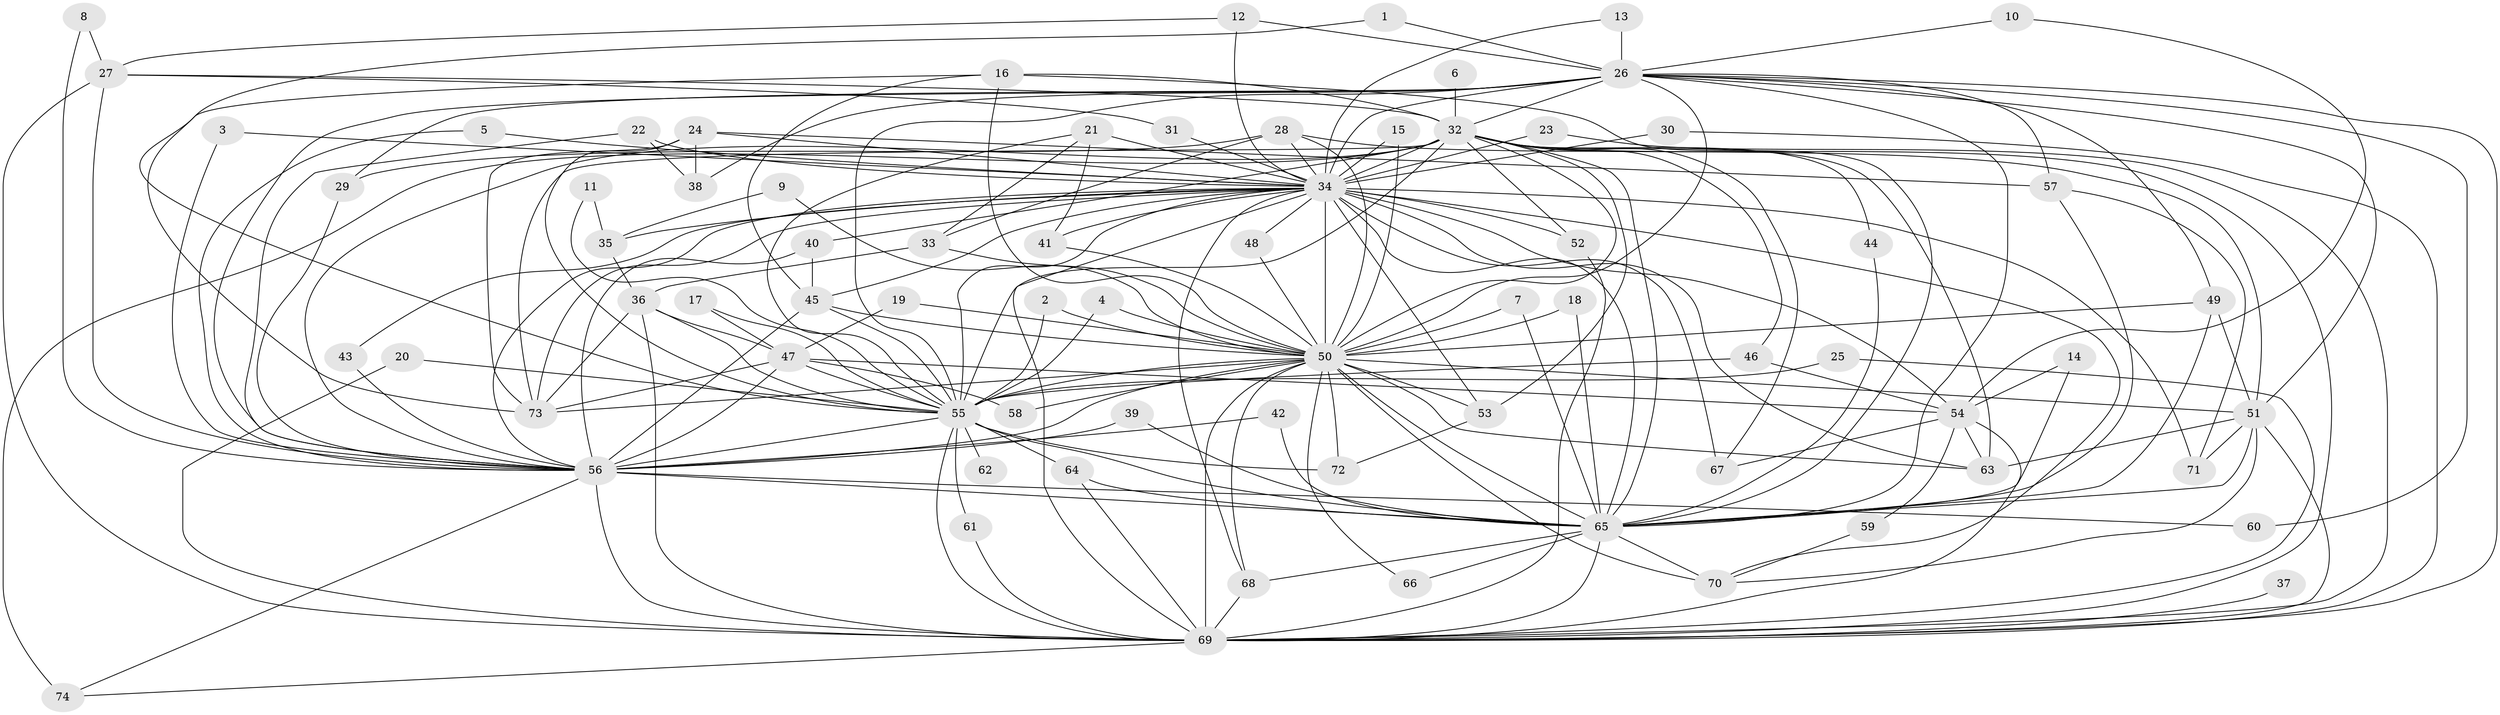 // original degree distribution, {35: 0.006802721088435374, 18: 0.006802721088435374, 23: 0.006802721088435374, 25: 0.006802721088435374, 19: 0.006802721088435374, 27: 0.006802721088435374, 22: 0.006802721088435374, 30: 0.006802721088435374, 33: 0.006802721088435374, 26: 0.006802721088435374, 2: 0.5510204081632653, 3: 0.2108843537414966, 6: 0.006802721088435374, 7: 0.006802721088435374, 5: 0.06802721088435375, 4: 0.07482993197278912, 9: 0.013605442176870748}
// Generated by graph-tools (version 1.1) at 2025/49/03/09/25 03:49:33]
// undirected, 74 vertices, 197 edges
graph export_dot {
graph [start="1"]
  node [color=gray90,style=filled];
  1;
  2;
  3;
  4;
  5;
  6;
  7;
  8;
  9;
  10;
  11;
  12;
  13;
  14;
  15;
  16;
  17;
  18;
  19;
  20;
  21;
  22;
  23;
  24;
  25;
  26;
  27;
  28;
  29;
  30;
  31;
  32;
  33;
  34;
  35;
  36;
  37;
  38;
  39;
  40;
  41;
  42;
  43;
  44;
  45;
  46;
  47;
  48;
  49;
  50;
  51;
  52;
  53;
  54;
  55;
  56;
  57;
  58;
  59;
  60;
  61;
  62;
  63;
  64;
  65;
  66;
  67;
  68;
  69;
  70;
  71;
  72;
  73;
  74;
  1 -- 26 [weight=1.0];
  1 -- 55 [weight=1.0];
  2 -- 50 [weight=1.0];
  2 -- 55 [weight=1.0];
  3 -- 34 [weight=1.0];
  3 -- 56 [weight=1.0];
  4 -- 50 [weight=1.0];
  4 -- 55 [weight=1.0];
  5 -- 34 [weight=1.0];
  5 -- 56 [weight=1.0];
  6 -- 32 [weight=2.0];
  7 -- 50 [weight=1.0];
  7 -- 65 [weight=1.0];
  8 -- 27 [weight=1.0];
  8 -- 56 [weight=1.0];
  9 -- 35 [weight=1.0];
  9 -- 50 [weight=1.0];
  10 -- 26 [weight=1.0];
  10 -- 54 [weight=1.0];
  11 -- 35 [weight=1.0];
  11 -- 55 [weight=1.0];
  12 -- 26 [weight=1.0];
  12 -- 27 [weight=1.0];
  12 -- 34 [weight=1.0];
  13 -- 26 [weight=2.0];
  13 -- 34 [weight=1.0];
  14 -- 54 [weight=1.0];
  14 -- 65 [weight=1.0];
  15 -- 34 [weight=1.0];
  15 -- 50 [weight=1.0];
  16 -- 32 [weight=1.0];
  16 -- 45 [weight=1.0];
  16 -- 50 [weight=1.0];
  16 -- 65 [weight=1.0];
  16 -- 73 [weight=1.0];
  17 -- 47 [weight=1.0];
  17 -- 55 [weight=1.0];
  18 -- 50 [weight=1.0];
  18 -- 65 [weight=1.0];
  19 -- 47 [weight=1.0];
  19 -- 50 [weight=1.0];
  20 -- 55 [weight=1.0];
  20 -- 69 [weight=1.0];
  21 -- 33 [weight=1.0];
  21 -- 34 [weight=2.0];
  21 -- 41 [weight=1.0];
  21 -- 55 [weight=1.0];
  22 -- 34 [weight=1.0];
  22 -- 38 [weight=1.0];
  22 -- 56 [weight=1.0];
  23 -- 34 [weight=1.0];
  23 -- 69 [weight=1.0];
  24 -- 34 [weight=1.0];
  24 -- 38 [weight=1.0];
  24 -- 55 [weight=1.0];
  24 -- 57 [weight=1.0];
  24 -- 73 [weight=1.0];
  25 -- 55 [weight=1.0];
  25 -- 69 [weight=1.0];
  26 -- 29 [weight=1.0];
  26 -- 32 [weight=1.0];
  26 -- 34 [weight=3.0];
  26 -- 38 [weight=1.0];
  26 -- 49 [weight=1.0];
  26 -- 50 [weight=2.0];
  26 -- 51 [weight=1.0];
  26 -- 55 [weight=1.0];
  26 -- 56 [weight=1.0];
  26 -- 57 [weight=2.0];
  26 -- 60 [weight=1.0];
  26 -- 65 [weight=2.0];
  26 -- 69 [weight=1.0];
  27 -- 31 [weight=1.0];
  27 -- 32 [weight=1.0];
  27 -- 56 [weight=1.0];
  27 -- 69 [weight=1.0];
  28 -- 29 [weight=1.0];
  28 -- 33 [weight=1.0];
  28 -- 34 [weight=1.0];
  28 -- 50 [weight=1.0];
  28 -- 51 [weight=1.0];
  29 -- 56 [weight=1.0];
  30 -- 34 [weight=1.0];
  30 -- 69 [weight=1.0];
  31 -- 34 [weight=1.0];
  32 -- 34 [weight=4.0];
  32 -- 40 [weight=1.0];
  32 -- 44 [weight=1.0];
  32 -- 46 [weight=1.0];
  32 -- 50 [weight=2.0];
  32 -- 52 [weight=1.0];
  32 -- 53 [weight=1.0];
  32 -- 55 [weight=3.0];
  32 -- 56 [weight=1.0];
  32 -- 63 [weight=1.0];
  32 -- 65 [weight=1.0];
  32 -- 67 [weight=1.0];
  32 -- 69 [weight=2.0];
  32 -- 73 [weight=1.0];
  32 -- 74 [weight=1.0];
  33 -- 36 [weight=1.0];
  33 -- 50 [weight=1.0];
  34 -- 35 [weight=1.0];
  34 -- 41 [weight=1.0];
  34 -- 43 [weight=1.0];
  34 -- 45 [weight=1.0];
  34 -- 48 [weight=1.0];
  34 -- 50 [weight=4.0];
  34 -- 52 [weight=2.0];
  34 -- 53 [weight=1.0];
  34 -- 54 [weight=2.0];
  34 -- 55 [weight=2.0];
  34 -- 56 [weight=2.0];
  34 -- 63 [weight=1.0];
  34 -- 65 [weight=2.0];
  34 -- 67 [weight=2.0];
  34 -- 68 [weight=1.0];
  34 -- 69 [weight=2.0];
  34 -- 70 [weight=1.0];
  34 -- 71 [weight=1.0];
  34 -- 73 [weight=2.0];
  35 -- 36 [weight=1.0];
  36 -- 47 [weight=1.0];
  36 -- 55 [weight=1.0];
  36 -- 69 [weight=1.0];
  36 -- 73 [weight=1.0];
  37 -- 69 [weight=1.0];
  39 -- 56 [weight=1.0];
  39 -- 65 [weight=1.0];
  40 -- 45 [weight=1.0];
  40 -- 56 [weight=1.0];
  41 -- 50 [weight=1.0];
  42 -- 56 [weight=1.0];
  42 -- 65 [weight=1.0];
  43 -- 56 [weight=1.0];
  44 -- 65 [weight=1.0];
  45 -- 50 [weight=1.0];
  45 -- 55 [weight=1.0];
  45 -- 56 [weight=1.0];
  46 -- 54 [weight=1.0];
  46 -- 55 [weight=1.0];
  47 -- 54 [weight=1.0];
  47 -- 55 [weight=1.0];
  47 -- 56 [weight=1.0];
  47 -- 58 [weight=1.0];
  47 -- 73 [weight=1.0];
  48 -- 50 [weight=1.0];
  49 -- 50 [weight=1.0];
  49 -- 51 [weight=1.0];
  49 -- 65 [weight=1.0];
  50 -- 51 [weight=1.0];
  50 -- 53 [weight=2.0];
  50 -- 55 [weight=2.0];
  50 -- 56 [weight=2.0];
  50 -- 58 [weight=1.0];
  50 -- 63 [weight=1.0];
  50 -- 65 [weight=2.0];
  50 -- 66 [weight=1.0];
  50 -- 68 [weight=1.0];
  50 -- 69 [weight=4.0];
  50 -- 70 [weight=2.0];
  50 -- 72 [weight=2.0];
  50 -- 73 [weight=1.0];
  51 -- 63 [weight=1.0];
  51 -- 65 [weight=1.0];
  51 -- 69 [weight=2.0];
  51 -- 70 [weight=1.0];
  51 -- 71 [weight=1.0];
  52 -- 69 [weight=1.0];
  53 -- 72 [weight=1.0];
  54 -- 59 [weight=1.0];
  54 -- 63 [weight=1.0];
  54 -- 67 [weight=1.0];
  54 -- 69 [weight=1.0];
  55 -- 56 [weight=2.0];
  55 -- 61 [weight=1.0];
  55 -- 62 [weight=1.0];
  55 -- 64 [weight=1.0];
  55 -- 65 [weight=2.0];
  55 -- 69 [weight=1.0];
  55 -- 72 [weight=1.0];
  56 -- 60 [weight=1.0];
  56 -- 65 [weight=1.0];
  56 -- 69 [weight=2.0];
  56 -- 74 [weight=1.0];
  57 -- 65 [weight=1.0];
  57 -- 71 [weight=1.0];
  59 -- 70 [weight=1.0];
  61 -- 69 [weight=1.0];
  64 -- 65 [weight=2.0];
  64 -- 69 [weight=1.0];
  65 -- 66 [weight=1.0];
  65 -- 68 [weight=1.0];
  65 -- 69 [weight=1.0];
  65 -- 70 [weight=1.0];
  68 -- 69 [weight=1.0];
  69 -- 74 [weight=1.0];
}
